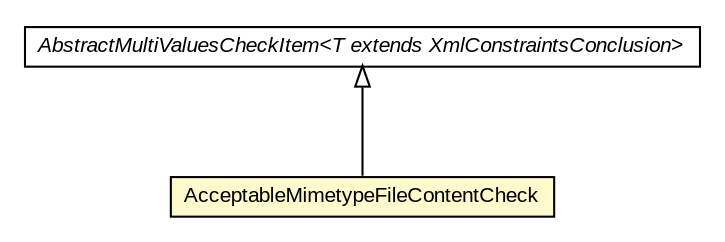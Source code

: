 #!/usr/local/bin/dot
#
# Class diagram 
# Generated by UMLGraph version R5_6-24-gf6e263 (http://www.umlgraph.org/)
#

digraph G {
	edge [fontname="arial",fontsize=10,labelfontname="arial",labelfontsize=10];
	node [fontname="arial",fontsize=10,shape=plaintext];
	nodesep=0.25;
	ranksep=0.5;
	// eu.europa.esig.dss.validation.process.bbb.AbstractMultiValuesCheckItem<T extends eu.europa.esig.dss.jaxb.detailedreport.XmlConstraintsConclusion>
	c152128 [label=<<table title="eu.europa.esig.dss.validation.process.bbb.AbstractMultiValuesCheckItem" border="0" cellborder="1" cellspacing="0" cellpadding="2" port="p" href="../../AbstractMultiValuesCheckItem.html">
		<tr><td><table border="0" cellspacing="0" cellpadding="1">
<tr><td align="center" balign="center"><font face="arial italic"> AbstractMultiValuesCheckItem&lt;T extends XmlConstraintsConclusion&gt; </font></td></tr>
		</table></td></tr>
		</table>>, URL="../../AbstractMultiValuesCheckItem.html", fontname="arial", fontcolor="black", fontsize=10.0];
	// eu.europa.esig.dss.validation.process.bbb.fc.checks.AcceptableMimetypeFileContentCheck
	c152141 [label=<<table title="eu.europa.esig.dss.validation.process.bbb.fc.checks.AcceptableMimetypeFileContentCheck" border="0" cellborder="1" cellspacing="0" cellpadding="2" port="p" bgcolor="lemonChiffon" href="./AcceptableMimetypeFileContentCheck.html">
		<tr><td><table border="0" cellspacing="0" cellpadding="1">
<tr><td align="center" balign="center"> AcceptableMimetypeFileContentCheck </td></tr>
		</table></td></tr>
		</table>>, URL="./AcceptableMimetypeFileContentCheck.html", fontname="arial", fontcolor="black", fontsize=10.0];
	//eu.europa.esig.dss.validation.process.bbb.fc.checks.AcceptableMimetypeFileContentCheck extends eu.europa.esig.dss.validation.process.bbb.AbstractMultiValuesCheckItem<eu.europa.esig.dss.jaxb.detailedreport.XmlFC>
	c152128:p -> c152141:p [dir=back,arrowtail=empty];
}

